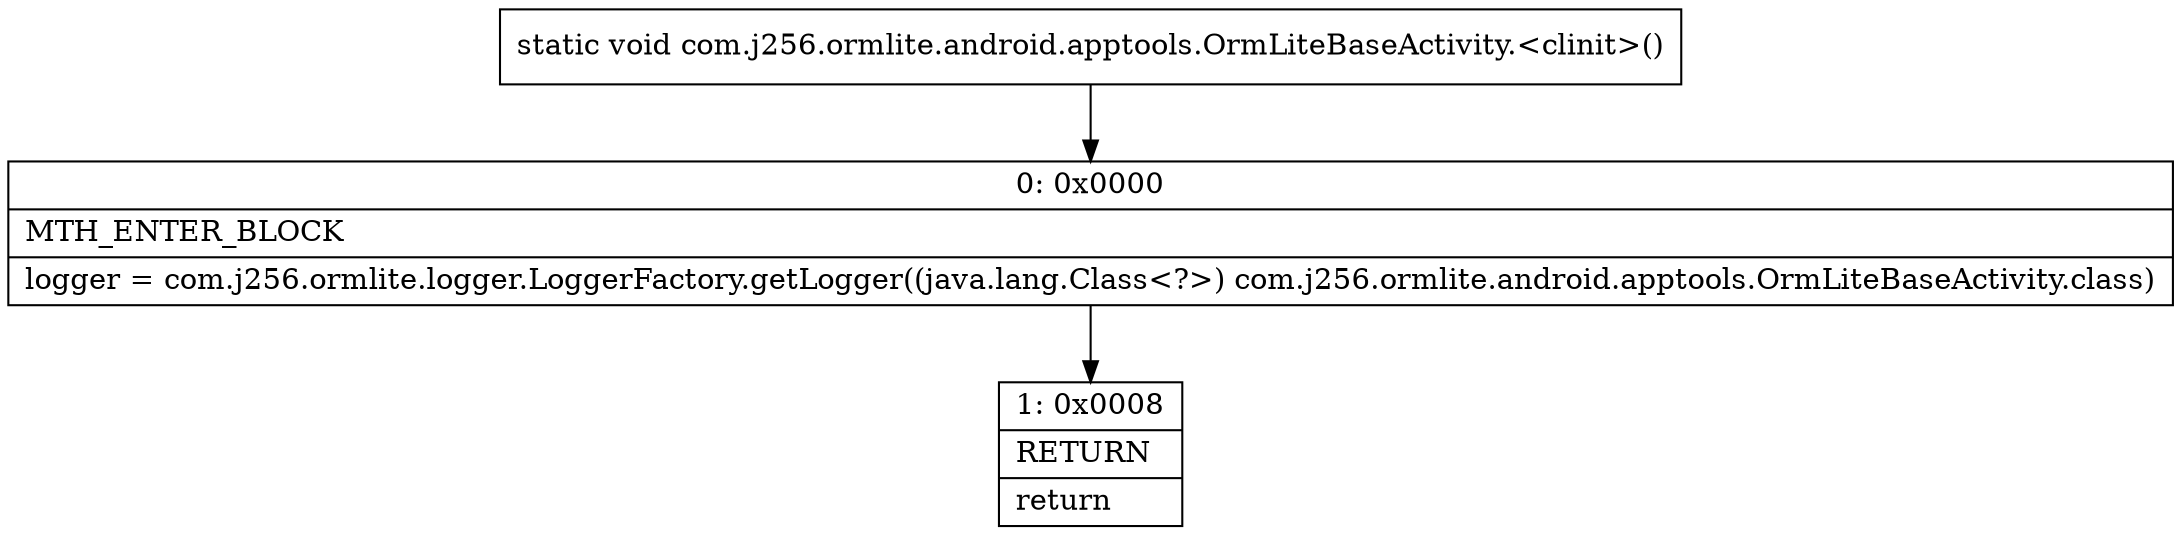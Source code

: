digraph "CFG forcom.j256.ormlite.android.apptools.OrmLiteBaseActivity.\<clinit\>()V" {
Node_0 [shape=record,label="{0\:\ 0x0000|MTH_ENTER_BLOCK\l|logger = com.j256.ormlite.logger.LoggerFactory.getLogger((java.lang.Class\<?\>) com.j256.ormlite.android.apptools.OrmLiteBaseActivity.class)\l}"];
Node_1 [shape=record,label="{1\:\ 0x0008|RETURN\l|return\l}"];
MethodNode[shape=record,label="{static void com.j256.ormlite.android.apptools.OrmLiteBaseActivity.\<clinit\>() }"];
MethodNode -> Node_0;
Node_0 -> Node_1;
}

